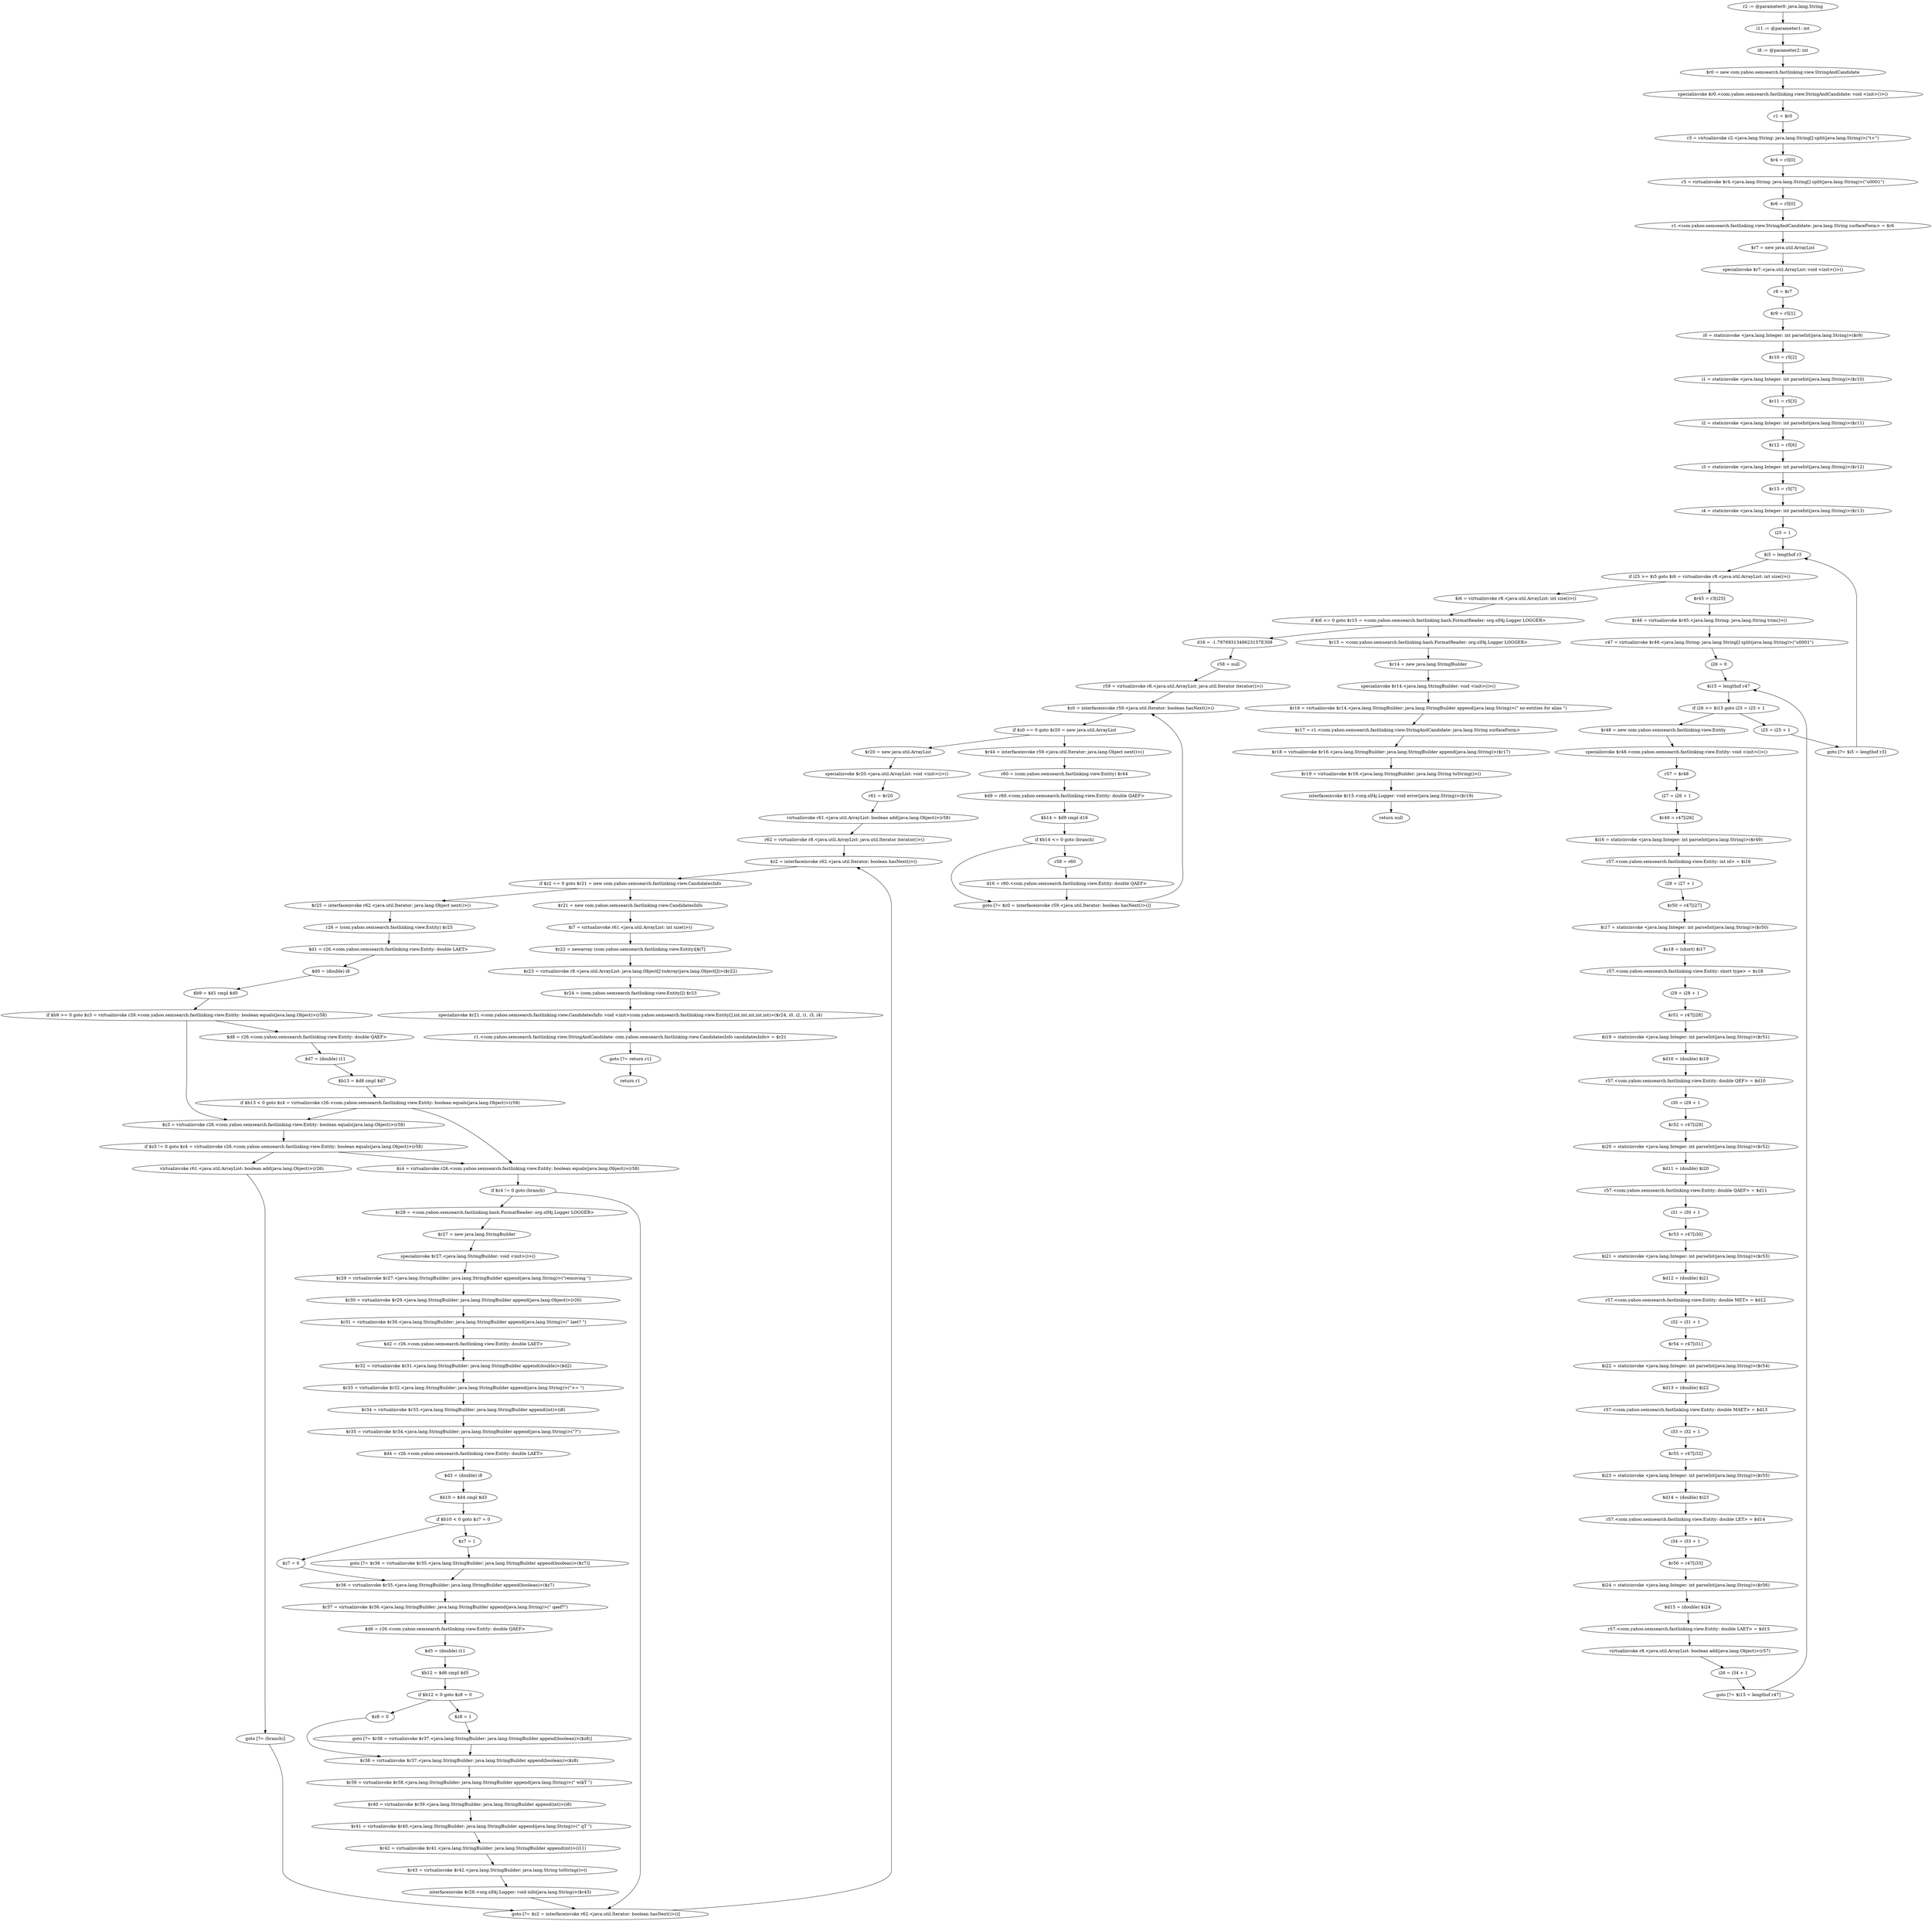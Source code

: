 digraph "unitGraph" {
    "r2 := @parameter0: java.lang.String"
    "i11 := @parameter1: int"
    "i8 := @parameter2: int"
    "$r0 = new com.yahoo.semsearch.fastlinking.view.StringAndCandidate"
    "specialinvoke $r0.<com.yahoo.semsearch.fastlinking.view.StringAndCandidate: void <init>()>()"
    "r1 = $r0"
    "r3 = virtualinvoke r2.<java.lang.String: java.lang.String[] split(java.lang.String)>(\"\t+\")"
    "$r4 = r3[0]"
    "r5 = virtualinvoke $r4.<java.lang.String: java.lang.String[] split(java.lang.String)>(\"\u0001\")"
    "$r6 = r5[0]"
    "r1.<com.yahoo.semsearch.fastlinking.view.StringAndCandidate: java.lang.String surfaceForm> = $r6"
    "$r7 = new java.util.ArrayList"
    "specialinvoke $r7.<java.util.ArrayList: void <init>()>()"
    "r8 = $r7"
    "$r9 = r5[1]"
    "i0 = staticinvoke <java.lang.Integer: int parseInt(java.lang.String)>($r9)"
    "$r10 = r5[2]"
    "i1 = staticinvoke <java.lang.Integer: int parseInt(java.lang.String)>($r10)"
    "$r11 = r5[3]"
    "i2 = staticinvoke <java.lang.Integer: int parseInt(java.lang.String)>($r11)"
    "$r12 = r5[6]"
    "i3 = staticinvoke <java.lang.Integer: int parseInt(java.lang.String)>($r12)"
    "$r13 = r5[7]"
    "i4 = staticinvoke <java.lang.Integer: int parseInt(java.lang.String)>($r13)"
    "i25 = 1"
    "$i5 = lengthof r3"
    "if i25 >= $i5 goto $i6 = virtualinvoke r8.<java.util.ArrayList: int size()>()"
    "$r45 = r3[i25]"
    "$r46 = virtualinvoke $r45.<java.lang.String: java.lang.String trim()>()"
    "r47 = virtualinvoke $r46.<java.lang.String: java.lang.String[] split(java.lang.String)>(\"\u0001\")"
    "i26 = 0"
    "$i15 = lengthof r47"
    "if i26 >= $i15 goto i25 = i25 + 1"
    "$r48 = new com.yahoo.semsearch.fastlinking.view.Entity"
    "specialinvoke $r48.<com.yahoo.semsearch.fastlinking.view.Entity: void <init>()>()"
    "r57 = $r48"
    "i27 = i26 + 1"
    "$r49 = r47[i26]"
    "$i16 = staticinvoke <java.lang.Integer: int parseInt(java.lang.String)>($r49)"
    "r57.<com.yahoo.semsearch.fastlinking.view.Entity: int id> = $i16"
    "i28 = i27 + 1"
    "$r50 = r47[i27]"
    "$i17 = staticinvoke <java.lang.Integer: int parseInt(java.lang.String)>($r50)"
    "$s18 = (short) $i17"
    "r57.<com.yahoo.semsearch.fastlinking.view.Entity: short type> = $s18"
    "i29 = i28 + 1"
    "$r51 = r47[i28]"
    "$i19 = staticinvoke <java.lang.Integer: int parseInt(java.lang.String)>($r51)"
    "$d10 = (double) $i19"
    "r57.<com.yahoo.semsearch.fastlinking.view.Entity: double QEF> = $d10"
    "i30 = i29 + 1"
    "$r52 = r47[i29]"
    "$i20 = staticinvoke <java.lang.Integer: int parseInt(java.lang.String)>($r52)"
    "$d11 = (double) $i20"
    "r57.<com.yahoo.semsearch.fastlinking.view.Entity: double QAEF> = $d11"
    "i31 = i30 + 1"
    "$r53 = r47[i30]"
    "$i21 = staticinvoke <java.lang.Integer: int parseInt(java.lang.String)>($r53)"
    "$d12 = (double) $i21"
    "r57.<com.yahoo.semsearch.fastlinking.view.Entity: double MET> = $d12"
    "i32 = i31 + 1"
    "$r54 = r47[i31]"
    "$i22 = staticinvoke <java.lang.Integer: int parseInt(java.lang.String)>($r54)"
    "$d13 = (double) $i22"
    "r57.<com.yahoo.semsearch.fastlinking.view.Entity: double MAET> = $d13"
    "i33 = i32 + 1"
    "$r55 = r47[i32]"
    "$i23 = staticinvoke <java.lang.Integer: int parseInt(java.lang.String)>($r55)"
    "$d14 = (double) $i23"
    "r57.<com.yahoo.semsearch.fastlinking.view.Entity: double LET> = $d14"
    "i34 = i33 + 1"
    "$r56 = r47[i33]"
    "$i24 = staticinvoke <java.lang.Integer: int parseInt(java.lang.String)>($r56)"
    "$d15 = (double) $i24"
    "r57.<com.yahoo.semsearch.fastlinking.view.Entity: double LAET> = $d15"
    "virtualinvoke r8.<java.util.ArrayList: boolean add(java.lang.Object)>(r57)"
    "i26 = i34 + 1"
    "goto [?= $i15 = lengthof r47]"
    "i25 = i25 + 1"
    "goto [?= $i5 = lengthof r3]"
    "$i6 = virtualinvoke r8.<java.util.ArrayList: int size()>()"
    "if $i6 <= 0 goto $r15 = <com.yahoo.semsearch.fastlinking.hash.FormatReader: org.slf4j.Logger LOGGER>"
    "d16 = -1.7976931348623157E308"
    "r58 = null"
    "r59 = virtualinvoke r8.<java.util.ArrayList: java.util.Iterator iterator()>()"
    "$z0 = interfaceinvoke r59.<java.util.Iterator: boolean hasNext()>()"
    "if $z0 == 0 goto $r20 = new java.util.ArrayList"
    "$r44 = interfaceinvoke r59.<java.util.Iterator: java.lang.Object next()>()"
    "r60 = (com.yahoo.semsearch.fastlinking.view.Entity) $r44"
    "$d9 = r60.<com.yahoo.semsearch.fastlinking.view.Entity: double QAEF>"
    "$b14 = $d9 cmpl d16"
    "if $b14 <= 0 goto (branch)"
    "r58 = r60"
    "d16 = r60.<com.yahoo.semsearch.fastlinking.view.Entity: double QAEF>"
    "goto [?= $z0 = interfaceinvoke r59.<java.util.Iterator: boolean hasNext()>()]"
    "$r20 = new java.util.ArrayList"
    "specialinvoke $r20.<java.util.ArrayList: void <init>()>()"
    "r61 = $r20"
    "virtualinvoke r61.<java.util.ArrayList: boolean add(java.lang.Object)>(r58)"
    "r62 = virtualinvoke r8.<java.util.ArrayList: java.util.Iterator iterator()>()"
    "$z2 = interfaceinvoke r62.<java.util.Iterator: boolean hasNext()>()"
    "if $z2 == 0 goto $r21 = new com.yahoo.semsearch.fastlinking.view.CandidatesInfo"
    "$r25 = interfaceinvoke r62.<java.util.Iterator: java.lang.Object next()>()"
    "r26 = (com.yahoo.semsearch.fastlinking.view.Entity) $r25"
    "$d1 = r26.<com.yahoo.semsearch.fastlinking.view.Entity: double LAET>"
    "$d0 = (double) i8"
    "$b9 = $d1 cmpl $d0"
    "if $b9 >= 0 goto $z3 = virtualinvoke r26.<com.yahoo.semsearch.fastlinking.view.Entity: boolean equals(java.lang.Object)>(r58)"
    "$d8 = r26.<com.yahoo.semsearch.fastlinking.view.Entity: double QAEF>"
    "$d7 = (double) i11"
    "$b13 = $d8 cmpl $d7"
    "if $b13 < 0 goto $z4 = virtualinvoke r26.<com.yahoo.semsearch.fastlinking.view.Entity: boolean equals(java.lang.Object)>(r58)"
    "$z3 = virtualinvoke r26.<com.yahoo.semsearch.fastlinking.view.Entity: boolean equals(java.lang.Object)>(r58)"
    "if $z3 != 0 goto $z4 = virtualinvoke r26.<com.yahoo.semsearch.fastlinking.view.Entity: boolean equals(java.lang.Object)>(r58)"
    "virtualinvoke r61.<java.util.ArrayList: boolean add(java.lang.Object)>(r26)"
    "goto [?= (branch)]"
    "$z4 = virtualinvoke r26.<com.yahoo.semsearch.fastlinking.view.Entity: boolean equals(java.lang.Object)>(r58)"
    "if $z4 != 0 goto (branch)"
    "$r28 = <com.yahoo.semsearch.fastlinking.hash.FormatReader: org.slf4j.Logger LOGGER>"
    "$r27 = new java.lang.StringBuilder"
    "specialinvoke $r27.<java.lang.StringBuilder: void <init>()>()"
    "$r29 = virtualinvoke $r27.<java.lang.StringBuilder: java.lang.StringBuilder append(java.lang.String)>(\"removing \")"
    "$r30 = virtualinvoke $r29.<java.lang.StringBuilder: java.lang.StringBuilder append(java.lang.Object)>(r26)"
    "$r31 = virtualinvoke $r30.<java.lang.StringBuilder: java.lang.StringBuilder append(java.lang.String)>(\" laet? \")"
    "$d2 = r26.<com.yahoo.semsearch.fastlinking.view.Entity: double LAET>"
    "$r32 = virtualinvoke $r31.<java.lang.StringBuilder: java.lang.StringBuilder append(double)>($d2)"
    "$r33 = virtualinvoke $r32.<java.lang.StringBuilder: java.lang.StringBuilder append(java.lang.String)>(\">= \")"
    "$r34 = virtualinvoke $r33.<java.lang.StringBuilder: java.lang.StringBuilder append(int)>(i8)"
    "$r35 = virtualinvoke $r34.<java.lang.StringBuilder: java.lang.StringBuilder append(java.lang.String)>(\"?\")"
    "$d4 = r26.<com.yahoo.semsearch.fastlinking.view.Entity: double LAET>"
    "$d3 = (double) i8"
    "$b10 = $d4 cmpl $d3"
    "if $b10 < 0 goto $z7 = 0"
    "$z7 = 1"
    "goto [?= $r36 = virtualinvoke $r35.<java.lang.StringBuilder: java.lang.StringBuilder append(boolean)>($z7)]"
    "$z7 = 0"
    "$r36 = virtualinvoke $r35.<java.lang.StringBuilder: java.lang.StringBuilder append(boolean)>($z7)"
    "$r37 = virtualinvoke $r36.<java.lang.StringBuilder: java.lang.StringBuilder append(java.lang.String)>(\" qaef?\")"
    "$d6 = r26.<com.yahoo.semsearch.fastlinking.view.Entity: double QAEF>"
    "$d5 = (double) i11"
    "$b12 = $d6 cmpl $d5"
    "if $b12 < 0 goto $z8 = 0"
    "$z8 = 1"
    "goto [?= $r38 = virtualinvoke $r37.<java.lang.StringBuilder: java.lang.StringBuilder append(boolean)>($z8)]"
    "$z8 = 0"
    "$r38 = virtualinvoke $r37.<java.lang.StringBuilder: java.lang.StringBuilder append(boolean)>($z8)"
    "$r39 = virtualinvoke $r38.<java.lang.StringBuilder: java.lang.StringBuilder append(java.lang.String)>(\" wikT \")"
    "$r40 = virtualinvoke $r39.<java.lang.StringBuilder: java.lang.StringBuilder append(int)>(i8)"
    "$r41 = virtualinvoke $r40.<java.lang.StringBuilder: java.lang.StringBuilder append(java.lang.String)>(\" qT \")"
    "$r42 = virtualinvoke $r41.<java.lang.StringBuilder: java.lang.StringBuilder append(int)>(i11)"
    "$r43 = virtualinvoke $r42.<java.lang.StringBuilder: java.lang.String toString()>()"
    "interfaceinvoke $r28.<org.slf4j.Logger: void info(java.lang.String)>($r43)"
    "goto [?= $z2 = interfaceinvoke r62.<java.util.Iterator: boolean hasNext()>()]"
    "$r21 = new com.yahoo.semsearch.fastlinking.view.CandidatesInfo"
    "$i7 = virtualinvoke r61.<java.util.ArrayList: int size()>()"
    "$r22 = newarray (com.yahoo.semsearch.fastlinking.view.Entity)[$i7]"
    "$r23 = virtualinvoke r8.<java.util.ArrayList: java.lang.Object[] toArray(java.lang.Object[])>($r22)"
    "$r24 = (com.yahoo.semsearch.fastlinking.view.Entity[]) $r23"
    "specialinvoke $r21.<com.yahoo.semsearch.fastlinking.view.CandidatesInfo: void <init>(com.yahoo.semsearch.fastlinking.view.Entity[],int,int,int,int,int)>($r24, i0, i2, i1, i3, i4)"
    "r1.<com.yahoo.semsearch.fastlinking.view.StringAndCandidate: com.yahoo.semsearch.fastlinking.view.CandidatesInfo candidatesInfo> = $r21"
    "goto [?= return r1]"
    "$r15 = <com.yahoo.semsearch.fastlinking.hash.FormatReader: org.slf4j.Logger LOGGER>"
    "$r14 = new java.lang.StringBuilder"
    "specialinvoke $r14.<java.lang.StringBuilder: void <init>()>()"
    "$r16 = virtualinvoke $r14.<java.lang.StringBuilder: java.lang.StringBuilder append(java.lang.String)>(\" no entities for alias \")"
    "$r17 = r1.<com.yahoo.semsearch.fastlinking.view.StringAndCandidate: java.lang.String surfaceForm>"
    "$r18 = virtualinvoke $r16.<java.lang.StringBuilder: java.lang.StringBuilder append(java.lang.String)>($r17)"
    "$r19 = virtualinvoke $r18.<java.lang.StringBuilder: java.lang.String toString()>()"
    "interfaceinvoke $r15.<org.slf4j.Logger: void error(java.lang.String)>($r19)"
    "return null"
    "return r1"
    "r2 := @parameter0: java.lang.String"->"i11 := @parameter1: int";
    "i11 := @parameter1: int"->"i8 := @parameter2: int";
    "i8 := @parameter2: int"->"$r0 = new com.yahoo.semsearch.fastlinking.view.StringAndCandidate";
    "$r0 = new com.yahoo.semsearch.fastlinking.view.StringAndCandidate"->"specialinvoke $r0.<com.yahoo.semsearch.fastlinking.view.StringAndCandidate: void <init>()>()";
    "specialinvoke $r0.<com.yahoo.semsearch.fastlinking.view.StringAndCandidate: void <init>()>()"->"r1 = $r0";
    "r1 = $r0"->"r3 = virtualinvoke r2.<java.lang.String: java.lang.String[] split(java.lang.String)>(\"\t+\")";
    "r3 = virtualinvoke r2.<java.lang.String: java.lang.String[] split(java.lang.String)>(\"\t+\")"->"$r4 = r3[0]";
    "$r4 = r3[0]"->"r5 = virtualinvoke $r4.<java.lang.String: java.lang.String[] split(java.lang.String)>(\"\u0001\")";
    "r5 = virtualinvoke $r4.<java.lang.String: java.lang.String[] split(java.lang.String)>(\"\u0001\")"->"$r6 = r5[0]";
    "$r6 = r5[0]"->"r1.<com.yahoo.semsearch.fastlinking.view.StringAndCandidate: java.lang.String surfaceForm> = $r6";
    "r1.<com.yahoo.semsearch.fastlinking.view.StringAndCandidate: java.lang.String surfaceForm> = $r6"->"$r7 = new java.util.ArrayList";
    "$r7 = new java.util.ArrayList"->"specialinvoke $r7.<java.util.ArrayList: void <init>()>()";
    "specialinvoke $r7.<java.util.ArrayList: void <init>()>()"->"r8 = $r7";
    "r8 = $r7"->"$r9 = r5[1]";
    "$r9 = r5[1]"->"i0 = staticinvoke <java.lang.Integer: int parseInt(java.lang.String)>($r9)";
    "i0 = staticinvoke <java.lang.Integer: int parseInt(java.lang.String)>($r9)"->"$r10 = r5[2]";
    "$r10 = r5[2]"->"i1 = staticinvoke <java.lang.Integer: int parseInt(java.lang.String)>($r10)";
    "i1 = staticinvoke <java.lang.Integer: int parseInt(java.lang.String)>($r10)"->"$r11 = r5[3]";
    "$r11 = r5[3]"->"i2 = staticinvoke <java.lang.Integer: int parseInt(java.lang.String)>($r11)";
    "i2 = staticinvoke <java.lang.Integer: int parseInt(java.lang.String)>($r11)"->"$r12 = r5[6]";
    "$r12 = r5[6]"->"i3 = staticinvoke <java.lang.Integer: int parseInt(java.lang.String)>($r12)";
    "i3 = staticinvoke <java.lang.Integer: int parseInt(java.lang.String)>($r12)"->"$r13 = r5[7]";
    "$r13 = r5[7]"->"i4 = staticinvoke <java.lang.Integer: int parseInt(java.lang.String)>($r13)";
    "i4 = staticinvoke <java.lang.Integer: int parseInt(java.lang.String)>($r13)"->"i25 = 1";
    "i25 = 1"->"$i5 = lengthof r3";
    "$i5 = lengthof r3"->"if i25 >= $i5 goto $i6 = virtualinvoke r8.<java.util.ArrayList: int size()>()";
    "if i25 >= $i5 goto $i6 = virtualinvoke r8.<java.util.ArrayList: int size()>()"->"$r45 = r3[i25]";
    "if i25 >= $i5 goto $i6 = virtualinvoke r8.<java.util.ArrayList: int size()>()"->"$i6 = virtualinvoke r8.<java.util.ArrayList: int size()>()";
    "$r45 = r3[i25]"->"$r46 = virtualinvoke $r45.<java.lang.String: java.lang.String trim()>()";
    "$r46 = virtualinvoke $r45.<java.lang.String: java.lang.String trim()>()"->"r47 = virtualinvoke $r46.<java.lang.String: java.lang.String[] split(java.lang.String)>(\"\u0001\")";
    "r47 = virtualinvoke $r46.<java.lang.String: java.lang.String[] split(java.lang.String)>(\"\u0001\")"->"i26 = 0";
    "i26 = 0"->"$i15 = lengthof r47";
    "$i15 = lengthof r47"->"if i26 >= $i15 goto i25 = i25 + 1";
    "if i26 >= $i15 goto i25 = i25 + 1"->"$r48 = new com.yahoo.semsearch.fastlinking.view.Entity";
    "if i26 >= $i15 goto i25 = i25 + 1"->"i25 = i25 + 1";
    "$r48 = new com.yahoo.semsearch.fastlinking.view.Entity"->"specialinvoke $r48.<com.yahoo.semsearch.fastlinking.view.Entity: void <init>()>()";
    "specialinvoke $r48.<com.yahoo.semsearch.fastlinking.view.Entity: void <init>()>()"->"r57 = $r48";
    "r57 = $r48"->"i27 = i26 + 1";
    "i27 = i26 + 1"->"$r49 = r47[i26]";
    "$r49 = r47[i26]"->"$i16 = staticinvoke <java.lang.Integer: int parseInt(java.lang.String)>($r49)";
    "$i16 = staticinvoke <java.lang.Integer: int parseInt(java.lang.String)>($r49)"->"r57.<com.yahoo.semsearch.fastlinking.view.Entity: int id> = $i16";
    "r57.<com.yahoo.semsearch.fastlinking.view.Entity: int id> = $i16"->"i28 = i27 + 1";
    "i28 = i27 + 1"->"$r50 = r47[i27]";
    "$r50 = r47[i27]"->"$i17 = staticinvoke <java.lang.Integer: int parseInt(java.lang.String)>($r50)";
    "$i17 = staticinvoke <java.lang.Integer: int parseInt(java.lang.String)>($r50)"->"$s18 = (short) $i17";
    "$s18 = (short) $i17"->"r57.<com.yahoo.semsearch.fastlinking.view.Entity: short type> = $s18";
    "r57.<com.yahoo.semsearch.fastlinking.view.Entity: short type> = $s18"->"i29 = i28 + 1";
    "i29 = i28 + 1"->"$r51 = r47[i28]";
    "$r51 = r47[i28]"->"$i19 = staticinvoke <java.lang.Integer: int parseInt(java.lang.String)>($r51)";
    "$i19 = staticinvoke <java.lang.Integer: int parseInt(java.lang.String)>($r51)"->"$d10 = (double) $i19";
    "$d10 = (double) $i19"->"r57.<com.yahoo.semsearch.fastlinking.view.Entity: double QEF> = $d10";
    "r57.<com.yahoo.semsearch.fastlinking.view.Entity: double QEF> = $d10"->"i30 = i29 + 1";
    "i30 = i29 + 1"->"$r52 = r47[i29]";
    "$r52 = r47[i29]"->"$i20 = staticinvoke <java.lang.Integer: int parseInt(java.lang.String)>($r52)";
    "$i20 = staticinvoke <java.lang.Integer: int parseInt(java.lang.String)>($r52)"->"$d11 = (double) $i20";
    "$d11 = (double) $i20"->"r57.<com.yahoo.semsearch.fastlinking.view.Entity: double QAEF> = $d11";
    "r57.<com.yahoo.semsearch.fastlinking.view.Entity: double QAEF> = $d11"->"i31 = i30 + 1";
    "i31 = i30 + 1"->"$r53 = r47[i30]";
    "$r53 = r47[i30]"->"$i21 = staticinvoke <java.lang.Integer: int parseInt(java.lang.String)>($r53)";
    "$i21 = staticinvoke <java.lang.Integer: int parseInt(java.lang.String)>($r53)"->"$d12 = (double) $i21";
    "$d12 = (double) $i21"->"r57.<com.yahoo.semsearch.fastlinking.view.Entity: double MET> = $d12";
    "r57.<com.yahoo.semsearch.fastlinking.view.Entity: double MET> = $d12"->"i32 = i31 + 1";
    "i32 = i31 + 1"->"$r54 = r47[i31]";
    "$r54 = r47[i31]"->"$i22 = staticinvoke <java.lang.Integer: int parseInt(java.lang.String)>($r54)";
    "$i22 = staticinvoke <java.lang.Integer: int parseInt(java.lang.String)>($r54)"->"$d13 = (double) $i22";
    "$d13 = (double) $i22"->"r57.<com.yahoo.semsearch.fastlinking.view.Entity: double MAET> = $d13";
    "r57.<com.yahoo.semsearch.fastlinking.view.Entity: double MAET> = $d13"->"i33 = i32 + 1";
    "i33 = i32 + 1"->"$r55 = r47[i32]";
    "$r55 = r47[i32]"->"$i23 = staticinvoke <java.lang.Integer: int parseInt(java.lang.String)>($r55)";
    "$i23 = staticinvoke <java.lang.Integer: int parseInt(java.lang.String)>($r55)"->"$d14 = (double) $i23";
    "$d14 = (double) $i23"->"r57.<com.yahoo.semsearch.fastlinking.view.Entity: double LET> = $d14";
    "r57.<com.yahoo.semsearch.fastlinking.view.Entity: double LET> = $d14"->"i34 = i33 + 1";
    "i34 = i33 + 1"->"$r56 = r47[i33]";
    "$r56 = r47[i33]"->"$i24 = staticinvoke <java.lang.Integer: int parseInt(java.lang.String)>($r56)";
    "$i24 = staticinvoke <java.lang.Integer: int parseInt(java.lang.String)>($r56)"->"$d15 = (double) $i24";
    "$d15 = (double) $i24"->"r57.<com.yahoo.semsearch.fastlinking.view.Entity: double LAET> = $d15";
    "r57.<com.yahoo.semsearch.fastlinking.view.Entity: double LAET> = $d15"->"virtualinvoke r8.<java.util.ArrayList: boolean add(java.lang.Object)>(r57)";
    "virtualinvoke r8.<java.util.ArrayList: boolean add(java.lang.Object)>(r57)"->"i26 = i34 + 1";
    "i26 = i34 + 1"->"goto [?= $i15 = lengthof r47]";
    "goto [?= $i15 = lengthof r47]"->"$i15 = lengthof r47";
    "i25 = i25 + 1"->"goto [?= $i5 = lengthof r3]";
    "goto [?= $i5 = lengthof r3]"->"$i5 = lengthof r3";
    "$i6 = virtualinvoke r8.<java.util.ArrayList: int size()>()"->"if $i6 <= 0 goto $r15 = <com.yahoo.semsearch.fastlinking.hash.FormatReader: org.slf4j.Logger LOGGER>";
    "if $i6 <= 0 goto $r15 = <com.yahoo.semsearch.fastlinking.hash.FormatReader: org.slf4j.Logger LOGGER>"->"d16 = -1.7976931348623157E308";
    "if $i6 <= 0 goto $r15 = <com.yahoo.semsearch.fastlinking.hash.FormatReader: org.slf4j.Logger LOGGER>"->"$r15 = <com.yahoo.semsearch.fastlinking.hash.FormatReader: org.slf4j.Logger LOGGER>";
    "d16 = -1.7976931348623157E308"->"r58 = null";
    "r58 = null"->"r59 = virtualinvoke r8.<java.util.ArrayList: java.util.Iterator iterator()>()";
    "r59 = virtualinvoke r8.<java.util.ArrayList: java.util.Iterator iterator()>()"->"$z0 = interfaceinvoke r59.<java.util.Iterator: boolean hasNext()>()";
    "$z0 = interfaceinvoke r59.<java.util.Iterator: boolean hasNext()>()"->"if $z0 == 0 goto $r20 = new java.util.ArrayList";
    "if $z0 == 0 goto $r20 = new java.util.ArrayList"->"$r44 = interfaceinvoke r59.<java.util.Iterator: java.lang.Object next()>()";
    "if $z0 == 0 goto $r20 = new java.util.ArrayList"->"$r20 = new java.util.ArrayList";
    "$r44 = interfaceinvoke r59.<java.util.Iterator: java.lang.Object next()>()"->"r60 = (com.yahoo.semsearch.fastlinking.view.Entity) $r44";
    "r60 = (com.yahoo.semsearch.fastlinking.view.Entity) $r44"->"$d9 = r60.<com.yahoo.semsearch.fastlinking.view.Entity: double QAEF>";
    "$d9 = r60.<com.yahoo.semsearch.fastlinking.view.Entity: double QAEF>"->"$b14 = $d9 cmpl d16";
    "$b14 = $d9 cmpl d16"->"if $b14 <= 0 goto (branch)";
    "if $b14 <= 0 goto (branch)"->"r58 = r60";
    "if $b14 <= 0 goto (branch)"->"goto [?= $z0 = interfaceinvoke r59.<java.util.Iterator: boolean hasNext()>()]";
    "r58 = r60"->"d16 = r60.<com.yahoo.semsearch.fastlinking.view.Entity: double QAEF>";
    "d16 = r60.<com.yahoo.semsearch.fastlinking.view.Entity: double QAEF>"->"goto [?= $z0 = interfaceinvoke r59.<java.util.Iterator: boolean hasNext()>()]";
    "goto [?= $z0 = interfaceinvoke r59.<java.util.Iterator: boolean hasNext()>()]"->"$z0 = interfaceinvoke r59.<java.util.Iterator: boolean hasNext()>()";
    "$r20 = new java.util.ArrayList"->"specialinvoke $r20.<java.util.ArrayList: void <init>()>()";
    "specialinvoke $r20.<java.util.ArrayList: void <init>()>()"->"r61 = $r20";
    "r61 = $r20"->"virtualinvoke r61.<java.util.ArrayList: boolean add(java.lang.Object)>(r58)";
    "virtualinvoke r61.<java.util.ArrayList: boolean add(java.lang.Object)>(r58)"->"r62 = virtualinvoke r8.<java.util.ArrayList: java.util.Iterator iterator()>()";
    "r62 = virtualinvoke r8.<java.util.ArrayList: java.util.Iterator iterator()>()"->"$z2 = interfaceinvoke r62.<java.util.Iterator: boolean hasNext()>()";
    "$z2 = interfaceinvoke r62.<java.util.Iterator: boolean hasNext()>()"->"if $z2 == 0 goto $r21 = new com.yahoo.semsearch.fastlinking.view.CandidatesInfo";
    "if $z2 == 0 goto $r21 = new com.yahoo.semsearch.fastlinking.view.CandidatesInfo"->"$r25 = interfaceinvoke r62.<java.util.Iterator: java.lang.Object next()>()";
    "if $z2 == 0 goto $r21 = new com.yahoo.semsearch.fastlinking.view.CandidatesInfo"->"$r21 = new com.yahoo.semsearch.fastlinking.view.CandidatesInfo";
    "$r25 = interfaceinvoke r62.<java.util.Iterator: java.lang.Object next()>()"->"r26 = (com.yahoo.semsearch.fastlinking.view.Entity) $r25";
    "r26 = (com.yahoo.semsearch.fastlinking.view.Entity) $r25"->"$d1 = r26.<com.yahoo.semsearch.fastlinking.view.Entity: double LAET>";
    "$d1 = r26.<com.yahoo.semsearch.fastlinking.view.Entity: double LAET>"->"$d0 = (double) i8";
    "$d0 = (double) i8"->"$b9 = $d1 cmpl $d0";
    "$b9 = $d1 cmpl $d0"->"if $b9 >= 0 goto $z3 = virtualinvoke r26.<com.yahoo.semsearch.fastlinking.view.Entity: boolean equals(java.lang.Object)>(r58)";
    "if $b9 >= 0 goto $z3 = virtualinvoke r26.<com.yahoo.semsearch.fastlinking.view.Entity: boolean equals(java.lang.Object)>(r58)"->"$d8 = r26.<com.yahoo.semsearch.fastlinking.view.Entity: double QAEF>";
    "if $b9 >= 0 goto $z3 = virtualinvoke r26.<com.yahoo.semsearch.fastlinking.view.Entity: boolean equals(java.lang.Object)>(r58)"->"$z3 = virtualinvoke r26.<com.yahoo.semsearch.fastlinking.view.Entity: boolean equals(java.lang.Object)>(r58)";
    "$d8 = r26.<com.yahoo.semsearch.fastlinking.view.Entity: double QAEF>"->"$d7 = (double) i11";
    "$d7 = (double) i11"->"$b13 = $d8 cmpl $d7";
    "$b13 = $d8 cmpl $d7"->"if $b13 < 0 goto $z4 = virtualinvoke r26.<com.yahoo.semsearch.fastlinking.view.Entity: boolean equals(java.lang.Object)>(r58)";
    "if $b13 < 0 goto $z4 = virtualinvoke r26.<com.yahoo.semsearch.fastlinking.view.Entity: boolean equals(java.lang.Object)>(r58)"->"$z3 = virtualinvoke r26.<com.yahoo.semsearch.fastlinking.view.Entity: boolean equals(java.lang.Object)>(r58)";
    "if $b13 < 0 goto $z4 = virtualinvoke r26.<com.yahoo.semsearch.fastlinking.view.Entity: boolean equals(java.lang.Object)>(r58)"->"$z4 = virtualinvoke r26.<com.yahoo.semsearch.fastlinking.view.Entity: boolean equals(java.lang.Object)>(r58)";
    "$z3 = virtualinvoke r26.<com.yahoo.semsearch.fastlinking.view.Entity: boolean equals(java.lang.Object)>(r58)"->"if $z3 != 0 goto $z4 = virtualinvoke r26.<com.yahoo.semsearch.fastlinking.view.Entity: boolean equals(java.lang.Object)>(r58)";
    "if $z3 != 0 goto $z4 = virtualinvoke r26.<com.yahoo.semsearch.fastlinking.view.Entity: boolean equals(java.lang.Object)>(r58)"->"virtualinvoke r61.<java.util.ArrayList: boolean add(java.lang.Object)>(r26)";
    "if $z3 != 0 goto $z4 = virtualinvoke r26.<com.yahoo.semsearch.fastlinking.view.Entity: boolean equals(java.lang.Object)>(r58)"->"$z4 = virtualinvoke r26.<com.yahoo.semsearch.fastlinking.view.Entity: boolean equals(java.lang.Object)>(r58)";
    "virtualinvoke r61.<java.util.ArrayList: boolean add(java.lang.Object)>(r26)"->"goto [?= (branch)]";
    "goto [?= (branch)]"->"goto [?= $z2 = interfaceinvoke r62.<java.util.Iterator: boolean hasNext()>()]";
    "$z4 = virtualinvoke r26.<com.yahoo.semsearch.fastlinking.view.Entity: boolean equals(java.lang.Object)>(r58)"->"if $z4 != 0 goto (branch)";
    "if $z4 != 0 goto (branch)"->"$r28 = <com.yahoo.semsearch.fastlinking.hash.FormatReader: org.slf4j.Logger LOGGER>";
    "if $z4 != 0 goto (branch)"->"goto [?= $z2 = interfaceinvoke r62.<java.util.Iterator: boolean hasNext()>()]";
    "$r28 = <com.yahoo.semsearch.fastlinking.hash.FormatReader: org.slf4j.Logger LOGGER>"->"$r27 = new java.lang.StringBuilder";
    "$r27 = new java.lang.StringBuilder"->"specialinvoke $r27.<java.lang.StringBuilder: void <init>()>()";
    "specialinvoke $r27.<java.lang.StringBuilder: void <init>()>()"->"$r29 = virtualinvoke $r27.<java.lang.StringBuilder: java.lang.StringBuilder append(java.lang.String)>(\"removing \")";
    "$r29 = virtualinvoke $r27.<java.lang.StringBuilder: java.lang.StringBuilder append(java.lang.String)>(\"removing \")"->"$r30 = virtualinvoke $r29.<java.lang.StringBuilder: java.lang.StringBuilder append(java.lang.Object)>(r26)";
    "$r30 = virtualinvoke $r29.<java.lang.StringBuilder: java.lang.StringBuilder append(java.lang.Object)>(r26)"->"$r31 = virtualinvoke $r30.<java.lang.StringBuilder: java.lang.StringBuilder append(java.lang.String)>(\" laet? \")";
    "$r31 = virtualinvoke $r30.<java.lang.StringBuilder: java.lang.StringBuilder append(java.lang.String)>(\" laet? \")"->"$d2 = r26.<com.yahoo.semsearch.fastlinking.view.Entity: double LAET>";
    "$d2 = r26.<com.yahoo.semsearch.fastlinking.view.Entity: double LAET>"->"$r32 = virtualinvoke $r31.<java.lang.StringBuilder: java.lang.StringBuilder append(double)>($d2)";
    "$r32 = virtualinvoke $r31.<java.lang.StringBuilder: java.lang.StringBuilder append(double)>($d2)"->"$r33 = virtualinvoke $r32.<java.lang.StringBuilder: java.lang.StringBuilder append(java.lang.String)>(\">= \")";
    "$r33 = virtualinvoke $r32.<java.lang.StringBuilder: java.lang.StringBuilder append(java.lang.String)>(\">= \")"->"$r34 = virtualinvoke $r33.<java.lang.StringBuilder: java.lang.StringBuilder append(int)>(i8)";
    "$r34 = virtualinvoke $r33.<java.lang.StringBuilder: java.lang.StringBuilder append(int)>(i8)"->"$r35 = virtualinvoke $r34.<java.lang.StringBuilder: java.lang.StringBuilder append(java.lang.String)>(\"?\")";
    "$r35 = virtualinvoke $r34.<java.lang.StringBuilder: java.lang.StringBuilder append(java.lang.String)>(\"?\")"->"$d4 = r26.<com.yahoo.semsearch.fastlinking.view.Entity: double LAET>";
    "$d4 = r26.<com.yahoo.semsearch.fastlinking.view.Entity: double LAET>"->"$d3 = (double) i8";
    "$d3 = (double) i8"->"$b10 = $d4 cmpl $d3";
    "$b10 = $d4 cmpl $d3"->"if $b10 < 0 goto $z7 = 0";
    "if $b10 < 0 goto $z7 = 0"->"$z7 = 1";
    "if $b10 < 0 goto $z7 = 0"->"$z7 = 0";
    "$z7 = 1"->"goto [?= $r36 = virtualinvoke $r35.<java.lang.StringBuilder: java.lang.StringBuilder append(boolean)>($z7)]";
    "goto [?= $r36 = virtualinvoke $r35.<java.lang.StringBuilder: java.lang.StringBuilder append(boolean)>($z7)]"->"$r36 = virtualinvoke $r35.<java.lang.StringBuilder: java.lang.StringBuilder append(boolean)>($z7)";
    "$z7 = 0"->"$r36 = virtualinvoke $r35.<java.lang.StringBuilder: java.lang.StringBuilder append(boolean)>($z7)";
    "$r36 = virtualinvoke $r35.<java.lang.StringBuilder: java.lang.StringBuilder append(boolean)>($z7)"->"$r37 = virtualinvoke $r36.<java.lang.StringBuilder: java.lang.StringBuilder append(java.lang.String)>(\" qaef?\")";
    "$r37 = virtualinvoke $r36.<java.lang.StringBuilder: java.lang.StringBuilder append(java.lang.String)>(\" qaef?\")"->"$d6 = r26.<com.yahoo.semsearch.fastlinking.view.Entity: double QAEF>";
    "$d6 = r26.<com.yahoo.semsearch.fastlinking.view.Entity: double QAEF>"->"$d5 = (double) i11";
    "$d5 = (double) i11"->"$b12 = $d6 cmpl $d5";
    "$b12 = $d6 cmpl $d5"->"if $b12 < 0 goto $z8 = 0";
    "if $b12 < 0 goto $z8 = 0"->"$z8 = 1";
    "if $b12 < 0 goto $z8 = 0"->"$z8 = 0";
    "$z8 = 1"->"goto [?= $r38 = virtualinvoke $r37.<java.lang.StringBuilder: java.lang.StringBuilder append(boolean)>($z8)]";
    "goto [?= $r38 = virtualinvoke $r37.<java.lang.StringBuilder: java.lang.StringBuilder append(boolean)>($z8)]"->"$r38 = virtualinvoke $r37.<java.lang.StringBuilder: java.lang.StringBuilder append(boolean)>($z8)";
    "$z8 = 0"->"$r38 = virtualinvoke $r37.<java.lang.StringBuilder: java.lang.StringBuilder append(boolean)>($z8)";
    "$r38 = virtualinvoke $r37.<java.lang.StringBuilder: java.lang.StringBuilder append(boolean)>($z8)"->"$r39 = virtualinvoke $r38.<java.lang.StringBuilder: java.lang.StringBuilder append(java.lang.String)>(\" wikT \")";
    "$r39 = virtualinvoke $r38.<java.lang.StringBuilder: java.lang.StringBuilder append(java.lang.String)>(\" wikT \")"->"$r40 = virtualinvoke $r39.<java.lang.StringBuilder: java.lang.StringBuilder append(int)>(i8)";
    "$r40 = virtualinvoke $r39.<java.lang.StringBuilder: java.lang.StringBuilder append(int)>(i8)"->"$r41 = virtualinvoke $r40.<java.lang.StringBuilder: java.lang.StringBuilder append(java.lang.String)>(\" qT \")";
    "$r41 = virtualinvoke $r40.<java.lang.StringBuilder: java.lang.StringBuilder append(java.lang.String)>(\" qT \")"->"$r42 = virtualinvoke $r41.<java.lang.StringBuilder: java.lang.StringBuilder append(int)>(i11)";
    "$r42 = virtualinvoke $r41.<java.lang.StringBuilder: java.lang.StringBuilder append(int)>(i11)"->"$r43 = virtualinvoke $r42.<java.lang.StringBuilder: java.lang.String toString()>()";
    "$r43 = virtualinvoke $r42.<java.lang.StringBuilder: java.lang.String toString()>()"->"interfaceinvoke $r28.<org.slf4j.Logger: void info(java.lang.String)>($r43)";
    "interfaceinvoke $r28.<org.slf4j.Logger: void info(java.lang.String)>($r43)"->"goto [?= $z2 = interfaceinvoke r62.<java.util.Iterator: boolean hasNext()>()]";
    "goto [?= $z2 = interfaceinvoke r62.<java.util.Iterator: boolean hasNext()>()]"->"$z2 = interfaceinvoke r62.<java.util.Iterator: boolean hasNext()>()";
    "$r21 = new com.yahoo.semsearch.fastlinking.view.CandidatesInfo"->"$i7 = virtualinvoke r61.<java.util.ArrayList: int size()>()";
    "$i7 = virtualinvoke r61.<java.util.ArrayList: int size()>()"->"$r22 = newarray (com.yahoo.semsearch.fastlinking.view.Entity)[$i7]";
    "$r22 = newarray (com.yahoo.semsearch.fastlinking.view.Entity)[$i7]"->"$r23 = virtualinvoke r8.<java.util.ArrayList: java.lang.Object[] toArray(java.lang.Object[])>($r22)";
    "$r23 = virtualinvoke r8.<java.util.ArrayList: java.lang.Object[] toArray(java.lang.Object[])>($r22)"->"$r24 = (com.yahoo.semsearch.fastlinking.view.Entity[]) $r23";
    "$r24 = (com.yahoo.semsearch.fastlinking.view.Entity[]) $r23"->"specialinvoke $r21.<com.yahoo.semsearch.fastlinking.view.CandidatesInfo: void <init>(com.yahoo.semsearch.fastlinking.view.Entity[],int,int,int,int,int)>($r24, i0, i2, i1, i3, i4)";
    "specialinvoke $r21.<com.yahoo.semsearch.fastlinking.view.CandidatesInfo: void <init>(com.yahoo.semsearch.fastlinking.view.Entity[],int,int,int,int,int)>($r24, i0, i2, i1, i3, i4)"->"r1.<com.yahoo.semsearch.fastlinking.view.StringAndCandidate: com.yahoo.semsearch.fastlinking.view.CandidatesInfo candidatesInfo> = $r21";
    "r1.<com.yahoo.semsearch.fastlinking.view.StringAndCandidate: com.yahoo.semsearch.fastlinking.view.CandidatesInfo candidatesInfo> = $r21"->"goto [?= return r1]";
    "goto [?= return r1]"->"return r1";
    "$r15 = <com.yahoo.semsearch.fastlinking.hash.FormatReader: org.slf4j.Logger LOGGER>"->"$r14 = new java.lang.StringBuilder";
    "$r14 = new java.lang.StringBuilder"->"specialinvoke $r14.<java.lang.StringBuilder: void <init>()>()";
    "specialinvoke $r14.<java.lang.StringBuilder: void <init>()>()"->"$r16 = virtualinvoke $r14.<java.lang.StringBuilder: java.lang.StringBuilder append(java.lang.String)>(\" no entities for alias \")";
    "$r16 = virtualinvoke $r14.<java.lang.StringBuilder: java.lang.StringBuilder append(java.lang.String)>(\" no entities for alias \")"->"$r17 = r1.<com.yahoo.semsearch.fastlinking.view.StringAndCandidate: java.lang.String surfaceForm>";
    "$r17 = r1.<com.yahoo.semsearch.fastlinking.view.StringAndCandidate: java.lang.String surfaceForm>"->"$r18 = virtualinvoke $r16.<java.lang.StringBuilder: java.lang.StringBuilder append(java.lang.String)>($r17)";
    "$r18 = virtualinvoke $r16.<java.lang.StringBuilder: java.lang.StringBuilder append(java.lang.String)>($r17)"->"$r19 = virtualinvoke $r18.<java.lang.StringBuilder: java.lang.String toString()>()";
    "$r19 = virtualinvoke $r18.<java.lang.StringBuilder: java.lang.String toString()>()"->"interfaceinvoke $r15.<org.slf4j.Logger: void error(java.lang.String)>($r19)";
    "interfaceinvoke $r15.<org.slf4j.Logger: void error(java.lang.String)>($r19)"->"return null";
}

